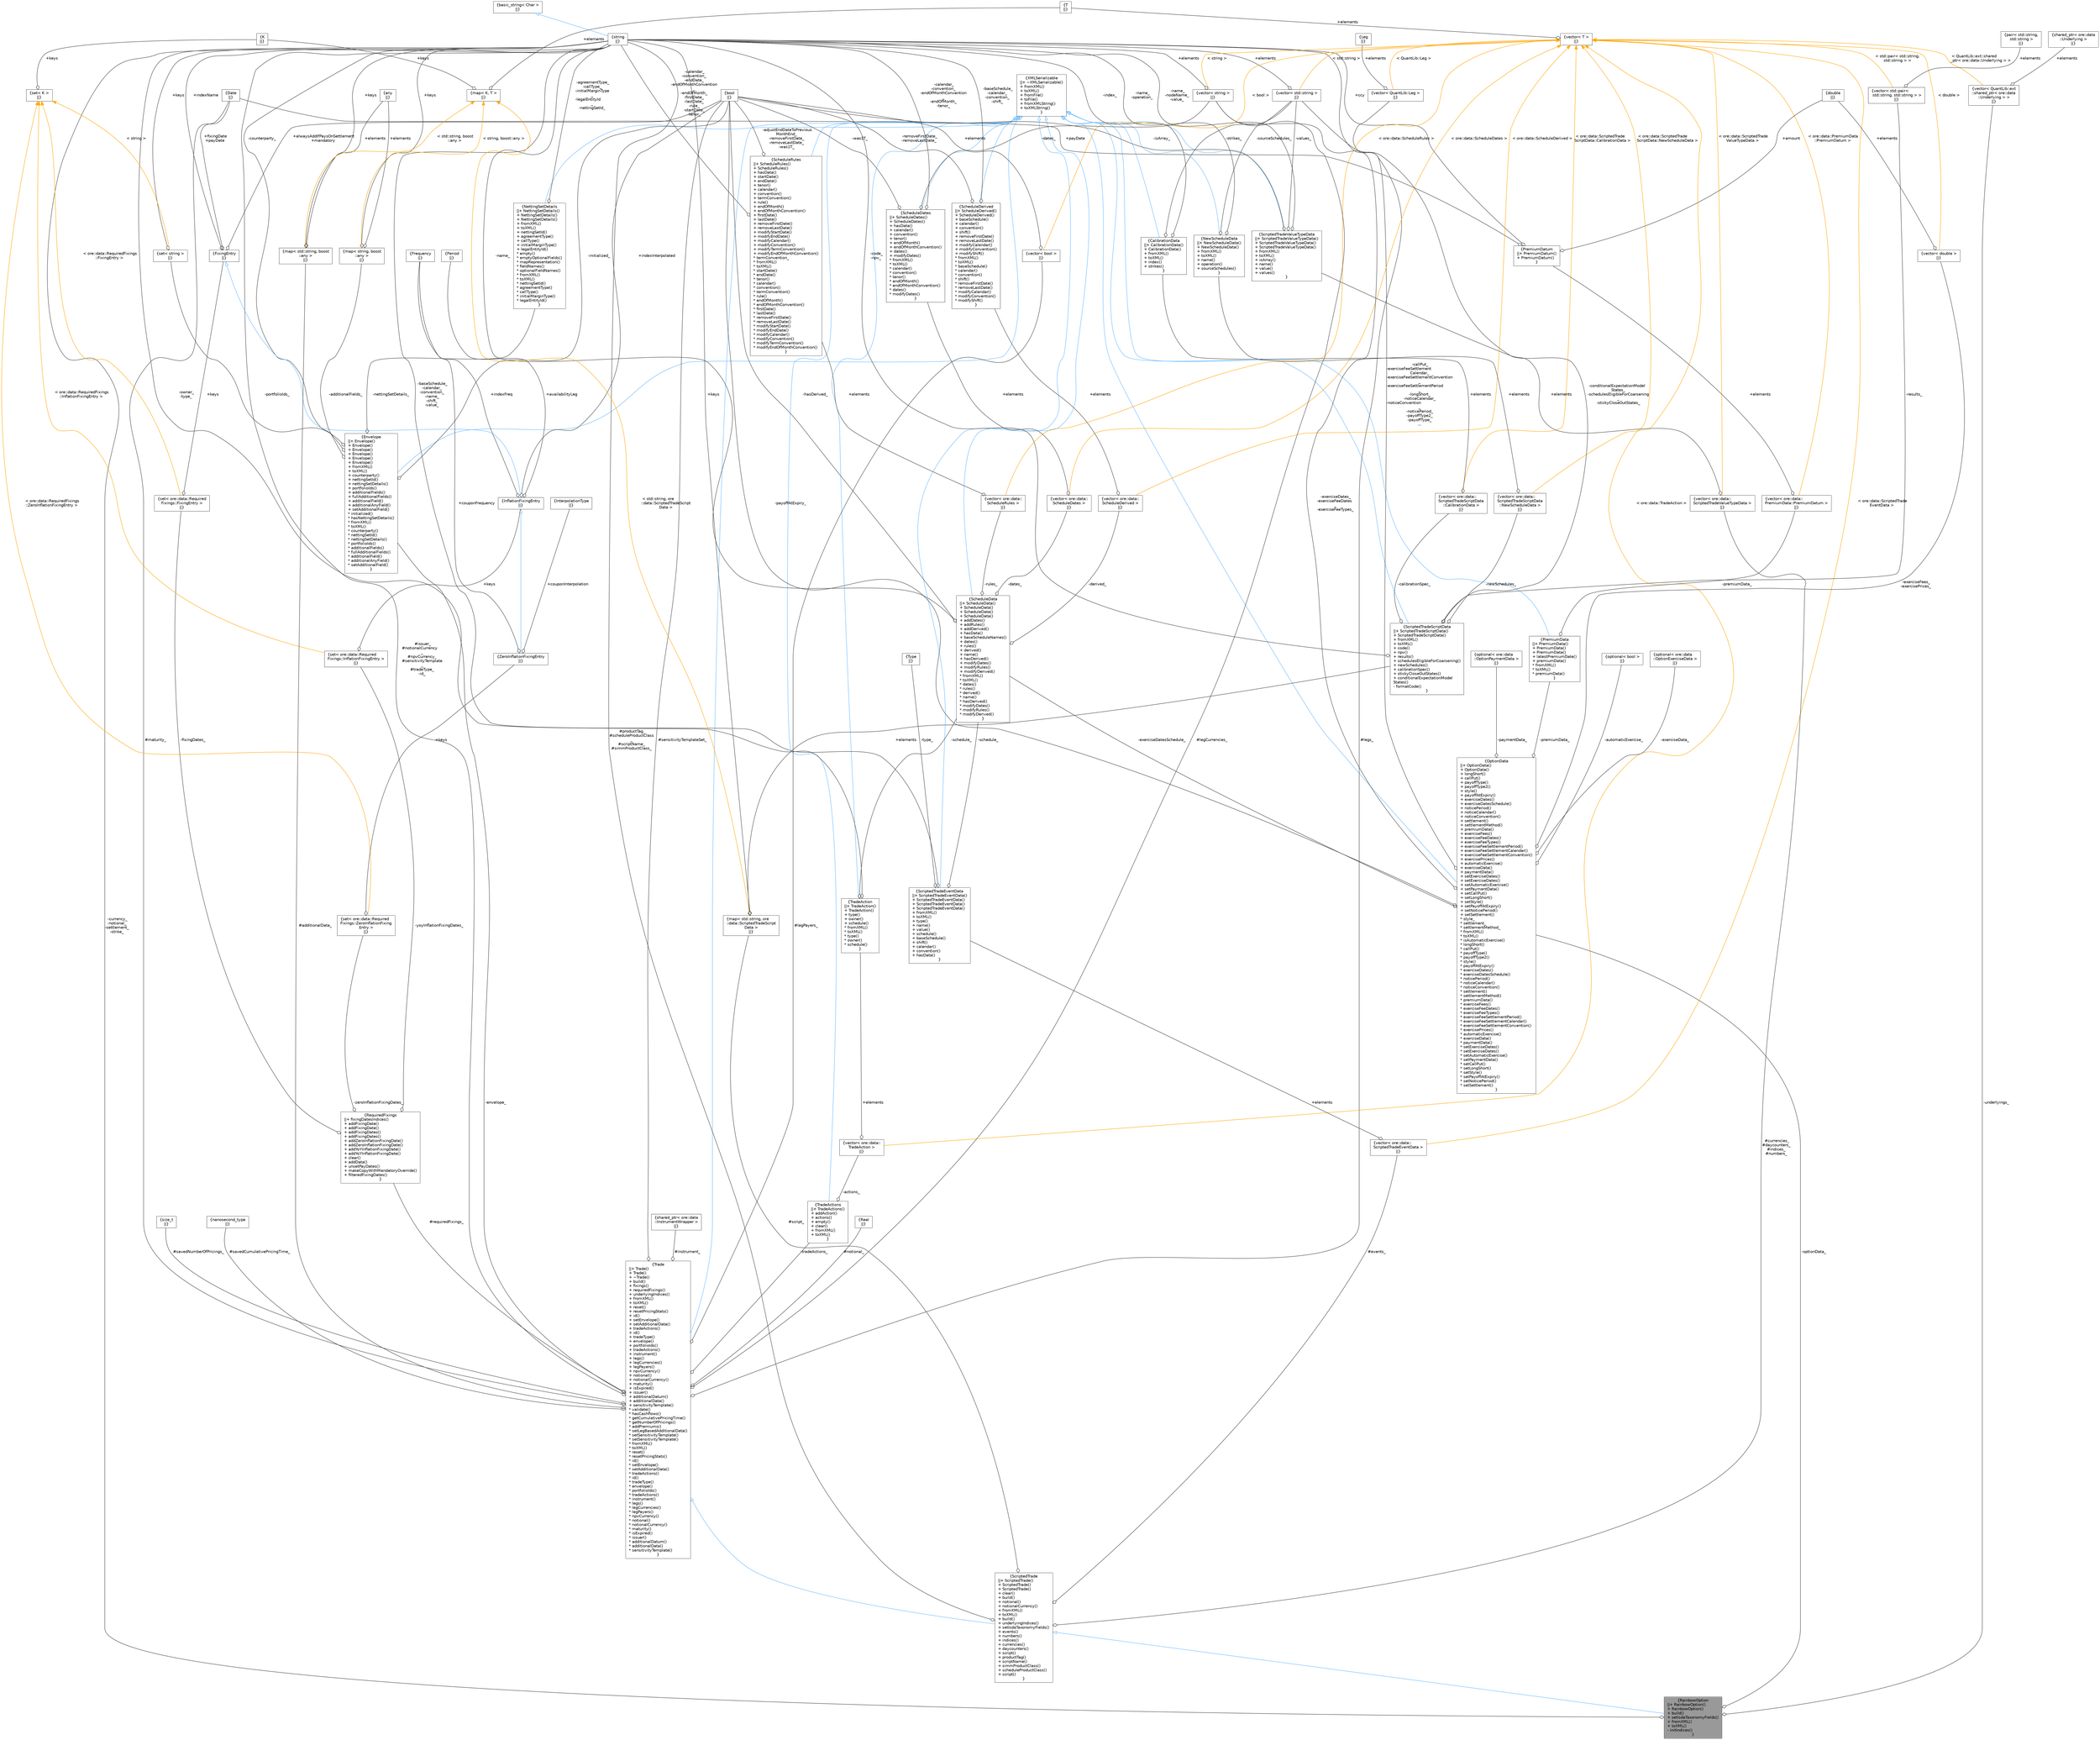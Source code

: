 digraph "RainbowOption"
{
 // INTERACTIVE_SVG=YES
 // LATEX_PDF_SIZE
  bgcolor="transparent";
  edge [fontname=Helvetica,fontsize=10,labelfontname=Helvetica,labelfontsize=10];
  node [fontname=Helvetica,fontsize=10,shape=box,height=0.2,width=0.4];
  Node1 [label="{RainbowOption\n||+ RainbowOption()\l+ RainbowOption()\l+ build()\l+ setIsdaTaxonomyFields()\l+ fromXML()\l+ toXML()\l- initIndices()\l}",height=0.2,width=0.4,color="gray40", fillcolor="grey60", style="filled", fontcolor="black",tooltip=" "];
  Node2 -> Node1 [dir="back",color="steelblue1",style="solid",arrowtail="onormal"];
  Node2 [label="{ScriptedTrade\n||+ ScriptedTrade()\l+ ScriptedTrade()\l+ ScriptedTrade()\l+ clear()\l+ build()\l+ notional()\l+ notionalCurrency()\l+ fromXML()\l+ toXML()\l+ build()\l+ underlyingIndices()\l+ setIsdaTaxonomyFields()\l+ events()\l+ numbers()\l+ indices()\l+ currencies()\l+ daycounters()\l+ script()\l+ productTag()\l+ scriptName()\l+ simmProductClass()\l+ scheduleProductClass()\l+ script()\l}",height=0.2,width=0.4,color="gray40", fillcolor="white", style="filled",URL="$classore_1_1data_1_1_scripted_trade.html",tooltip=" "];
  Node3 -> Node2 [dir="back",color="steelblue1",style="solid",arrowtail="onormal"];
  Node3 [label="{Trade\n||+ Trade()\l+ Trade()\l+ ~Trade()\l+ build()\l+ fixings()\l+ requiredFixings()\l+ underlyingIndices()\l+ fromXML()\l+ toXML()\l+ reset()\l+ resetPricingStats()\l+ id()\l+ setEnvelope()\l+ setAdditionalData()\l+ tradeActions()\l+ id()\l+ tradeType()\l+ envelope()\l+ portfolioIds()\l+ tradeActions()\l+ instrument()\l+ legs()\l+ legCurrencies()\l+ legPayers()\l+ npvCurrency()\l+ notional()\l+ notionalCurrency()\l+ maturity()\l+ isExpired()\l+ issuer()\l+ additionalDatum()\l+ additionalData()\l+ sensitivityTemplate()\l* validate()\l* hasCashflows()\l* getCumulativePricingTime()\l* getNumberOfPricings()\l* addPremiums()\l* setLegBasedAdditionalData()\l* setSensitivityTemplate()\l* setSensitivityTemplate()\l* fromXML()\l* toXML()\l* reset()\l* resetPricingStats()\l* id()\l* setEnvelope()\l* setAdditionalData()\l* tradeActions()\l* id()\l* tradeType()\l* envelope()\l* portfolioIds()\l* tradeActions()\l* instrument()\l* legs()\l* legCurrencies()\l* legPayers()\l* npvCurrency()\l* notional()\l* notionalCurrency()\l* maturity()\l* isExpired()\l* issuer()\l* additionalDatum()\l* additionalData()\l* sensitivityTemplate()\l}",height=0.2,width=0.4,color="gray40", fillcolor="white", style="filled",URL="$classore_1_1data_1_1_trade.html",tooltip="Trade base class."];
  Node4 -> Node3 [dir="back",color="steelblue1",style="solid",arrowtail="onormal"];
  Node4 [label="{XMLSerializable\n||+ ~XMLSerializable()\l+ fromXML()\l+ toXML()\l+ fromFile()\l+ toFile()\l+ fromXMLString()\l+ toXMLString()\l}",height=0.2,width=0.4,color="gray40", fillcolor="white", style="filled",URL="$classore_1_1data_1_1_x_m_l_serializable.html",tooltip="Base class for all serializable classes."];
  Node5 -> Node3 [color="grey25",style="solid",label=" #issuer_\n#notionalCurrency\l_\n#npvCurrency_\n#sensitivityTemplate\l_\n#tradeType_\n-id_" ,arrowhead="odiamond"];
  Node5 [label="{string\n||}",height=0.2,width=0.4,color="gray40", fillcolor="white", style="filled",tooltip=" "];
  Node6 -> Node5 [dir="back",color="steelblue1",style="solid",arrowtail="onormal"];
  Node6 [label="{basic_string\< Char \>\n||}",height=0.2,width=0.4,color="gray40", fillcolor="white", style="filled",tooltip=" "];
  Node7 -> Node3 [color="grey25",style="solid",label=" #instrument_" ,arrowhead="odiamond"];
  Node7 [label="{shared_ptr\< ore::data\l::InstrumentWrapper \>\n||}",height=0.2,width=0.4,color="gray40", fillcolor="white", style="filled",tooltip=" "];
  Node8 -> Node3 [color="grey25",style="solid",label=" #legs_" ,arrowhead="odiamond"];
  Node8 [label="{vector\< QuantLib::Leg \>\n||}",height=0.2,width=0.4,color="gray40", fillcolor="white", style="filled",tooltip=" "];
  Node9 -> Node8 [color="grey25",style="solid",label=" +elements" ,arrowhead="odiamond"];
  Node9 [label="{Leg\n||}",height=0.2,width=0.4,color="gray40", fillcolor="white", style="filled",tooltip=" "];
  Node10 -> Node8 [dir="back",color="orange",style="solid",label=" \< QuantLib::Leg \>" ];
  Node10 [label="{vector\< T \>\n||}",height=0.2,width=0.4,color="gray40", fillcolor="white", style="filled",tooltip=" "];
  Node11 -> Node10 [color="grey25",style="solid",label=" +elements" ,arrowhead="odiamond"];
  Node11 [label="{T\n||}",height=0.2,width=0.4,color="gray40", fillcolor="white", style="filled",tooltip=" "];
  Node12 -> Node3 [color="grey25",style="solid",label=" #legCurrencies_" ,arrowhead="odiamond"];
  Node12 [label="{vector\< string \>\n||}",height=0.2,width=0.4,color="gray40", fillcolor="white", style="filled",tooltip=" "];
  Node5 -> Node12 [color="grey25",style="solid",label=" +elements" ,arrowhead="odiamond"];
  Node10 -> Node12 [dir="back",color="orange",style="solid",label=" \< string \>" ];
  Node13 -> Node3 [color="grey25",style="solid",label=" #legPayers_" ,arrowhead="odiamond"];
  Node13 [label="{vector\< bool \>\n||}",height=0.2,width=0.4,color="gray40", fillcolor="white", style="filled",tooltip=" "];
  Node14 -> Node13 [color="grey25",style="solid",label=" +elements" ,arrowhead="odiamond"];
  Node14 [label="{bool\n||}",height=0.2,width=0.4,color="gray40", fillcolor="white", style="filled",URL="$classbool.html",tooltip=" "];
  Node10 -> Node13 [dir="back",color="orange",style="solid",label=" \< bool \>" ];
  Node15 -> Node3 [color="grey25",style="solid",label=" #notional_" ,arrowhead="odiamond"];
  Node15 [label="{Real\n||}",height=0.2,width=0.4,color="gray40", fillcolor="white", style="filled",tooltip=" "];
  Node16 -> Node3 [color="grey25",style="solid",label=" #maturity_" ,arrowhead="odiamond"];
  Node16 [label="{Date\n||}",height=0.2,width=0.4,color="gray40", fillcolor="white", style="filled",tooltip=" "];
  Node14 -> Node3 [color="grey25",style="solid",label=" #sensitivityTemplateSet_" ,arrowhead="odiamond"];
  Node17 -> Node3 [color="grey25",style="solid",label=" #savedNumberOfPricings_" ,arrowhead="odiamond"];
  Node17 [label="{size_t\n||}",height=0.2,width=0.4,color="gray40", fillcolor="white", style="filled",tooltip=" "];
  Node18 -> Node3 [color="grey25",style="solid",label=" #savedCumulativePricingTime_" ,arrowhead="odiamond"];
  Node18 [label="{nanosecond_type\n||}",height=0.2,width=0.4,color="gray40", fillcolor="white", style="filled",tooltip=" "];
  Node19 -> Node3 [color="grey25",style="solid",label=" #requiredFixings_" ,arrowhead="odiamond"];
  Node19 [label="{RequiredFixings\n||+ fixingDatesIndices()\l+ addFixingDate()\l+ addFixingDate()\l+ addFixingDates()\l+ addFixingDates()\l+ addZeroInflationFixingDate()\l+ addZeroInflationFixingDate()\l+ addYoYInflationFixingDate()\l+ addYoYInflationFixingDate()\l+ clear()\l+ addData()\l+ unsetPayDates()\l+ makeCopyWithMandatoryOverride()\l+ filteredFixingDates()\l}",height=0.2,width=0.4,color="gray40", fillcolor="white", style="filled",URL="$classore_1_1data_1_1_required_fixings.html",tooltip=" "];
  Node20 -> Node19 [color="grey25",style="solid",label=" -fixingDates_" ,arrowhead="odiamond"];
  Node20 [label="{set\< ore::data::Required\lFixings::FixingEntry \>\n||}",height=0.2,width=0.4,color="gray40", fillcolor="white", style="filled",tooltip=" "];
  Node21 -> Node20 [color="grey25",style="solid",label=" +keys" ,arrowhead="odiamond"];
  Node21 [label="{FixingEntry\n||}",height=0.2,width=0.4,color="gray40", fillcolor="white", style="filled",URL="$structore_1_1data_1_1_required_fixings_1_1_fixing_entry.html",tooltip=" "];
  Node5 -> Node21 [color="grey25",style="solid",label=" +indexName" ,arrowhead="odiamond"];
  Node16 -> Node21 [color="grey25",style="solid",label=" +fixingDate\n+payDate" ,arrowhead="odiamond"];
  Node14 -> Node21 [color="grey25",style="solid",label=" +alwaysAddIfPaysOnSettlement\n+mandatory" ,arrowhead="odiamond"];
  Node22 -> Node20 [dir="back",color="orange",style="solid",label=" \< ore::data::RequiredFixings\l::FixingEntry \>" ];
  Node22 [label="{set\< K \>\n||}",height=0.2,width=0.4,color="gray40", fillcolor="white", style="filled",tooltip=" "];
  Node23 -> Node22 [color="grey25",style="solid",label=" +keys" ,arrowhead="odiamond"];
  Node23 [label="{K\n||}",height=0.2,width=0.4,color="gray40", fillcolor="white", style="filled",tooltip=" "];
  Node24 -> Node19 [color="grey25",style="solid",label=" -zeroInflationFixingDates_" ,arrowhead="odiamond"];
  Node24 [label="{set\< ore::data::Required\lFixings::ZeroInflationFixing\lEntry \>\n||}",height=0.2,width=0.4,color="gray40", fillcolor="white", style="filled",tooltip=" "];
  Node25 -> Node24 [color="grey25",style="solid",label=" +keys" ,arrowhead="odiamond"];
  Node25 [label="{ZeroInflationFixingEntry\n||}",height=0.2,width=0.4,color="gray40", fillcolor="white", style="filled",URL="$structore_1_1data_1_1_required_fixings_1_1_zero_inflation_fixing_entry.html",tooltip=" "];
  Node26 -> Node25 [dir="back",color="steelblue1",style="solid",arrowtail="onormal"];
  Node26 [label="{InflationFixingEntry\n||}",height=0.2,width=0.4,color="gray40", fillcolor="white", style="filled",URL="$structore_1_1data_1_1_required_fixings_1_1_inflation_fixing_entry.html",tooltip=" "];
  Node21 -> Node26 [dir="back",color="steelblue1",style="solid",arrowtail="onormal"];
  Node14 -> Node26 [color="grey25",style="solid",label=" +indexInterpolated" ,arrowhead="odiamond"];
  Node27 -> Node26 [color="grey25",style="solid",label=" +indexFreq" ,arrowhead="odiamond"];
  Node27 [label="{Frequency\n||}",height=0.2,width=0.4,color="gray40", fillcolor="white", style="filled",tooltip=" "];
  Node28 -> Node26 [color="grey25",style="solid",label=" +availabilityLeg" ,arrowhead="odiamond"];
  Node28 [label="{Period\n||}",height=0.2,width=0.4,color="gray40", fillcolor="white", style="filled",tooltip=" "];
  Node29 -> Node25 [color="grey25",style="solid",label=" +couponInterpolation" ,arrowhead="odiamond"];
  Node29 [label="{InterpolationType\n||}",height=0.2,width=0.4,color="gray40", fillcolor="white", style="filled",tooltip=" "];
  Node27 -> Node25 [color="grey25",style="solid",label=" +couponFrequency" ,arrowhead="odiamond"];
  Node22 -> Node24 [dir="back",color="orange",style="solid",label=" \< ore::data::RequiredFixings\l::ZeroInflationFixingEntry \>" ];
  Node30 -> Node19 [color="grey25",style="solid",label=" -yoyInflationFixingDates_" ,arrowhead="odiamond"];
  Node30 [label="{set\< ore::data::Required\lFixings::InflationFixingEntry \>\n||}",height=0.2,width=0.4,color="gray40", fillcolor="white", style="filled",tooltip=" "];
  Node26 -> Node30 [color="grey25",style="solid",label=" +keys" ,arrowhead="odiamond"];
  Node22 -> Node30 [dir="back",color="orange",style="solid",label=" \< ore::data::RequiredFixings\l::InflationFixingEntry \>" ];
  Node31 -> Node3 [color="grey25",style="solid",label=" #additionalData_" ,arrowhead="odiamond"];
  Node31 [label="{map\< std::string, boost\l::any \>\n||}",height=0.2,width=0.4,color="gray40", fillcolor="white", style="filled",tooltip=" "];
  Node5 -> Node31 [color="grey25",style="solid",label=" +keys" ,arrowhead="odiamond"];
  Node32 -> Node31 [color="grey25",style="solid",label=" +elements" ,arrowhead="odiamond"];
  Node32 [label="{any\n||}",height=0.2,width=0.4,color="gray40", fillcolor="white", style="filled",tooltip=" "];
  Node33 -> Node31 [dir="back",color="orange",style="solid",label=" \< std::string, boost\l::any \>" ];
  Node33 [label="{map\< K, T \>\n||}",height=0.2,width=0.4,color="gray40", fillcolor="white", style="filled",tooltip=" "];
  Node23 -> Node33 [color="grey25",style="solid",label=" +keys" ,arrowhead="odiamond"];
  Node11 -> Node33 [color="grey25",style="solid",label=" +elements" ,arrowhead="odiamond"];
  Node34 -> Node3 [color="grey25",style="solid",label=" -envelope_" ,arrowhead="odiamond"];
  Node34 [label="{Envelope\n||+ Envelope()\l+ Envelope()\l+ Envelope()\l+ Envelope()\l+ Envelope()\l+ Envelope()\l+ fromXML()\l+ toXML()\l+ counterparty()\l+ nettingSetId()\l+ nettingSetDetails()\l+ portfolioIds()\l+ additionalFields()\l+ fullAdditionalFields()\l+ additionalField()\l+ additionalAnyField()\l+ setAdditionalField()\l* initialized()\l* hasNettingSetDetails()\l* fromXML()\l* toXML()\l* counterparty()\l* nettingSetId()\l* nettingSetDetails()\l* portfolioIds()\l* additionalFields()\l* fullAdditionalFields()\l* additionalField()\l* additionalAnyField()\l* setAdditionalField()\l}",height=0.2,width=0.4,color="gray40", fillcolor="white", style="filled",URL="$classore_1_1data_1_1_envelope.html",tooltip="Serializable object holding generic trade data, reporting dimensions."];
  Node4 -> Node34 [dir="back",color="steelblue1",style="solid",arrowtail="onormal"];
  Node5 -> Node34 [color="grey25",style="solid",label=" -counterparty_" ,arrowhead="odiamond"];
  Node35 -> Node34 [color="grey25",style="solid",label=" -nettingSetDetails_" ,arrowhead="odiamond"];
  Node35 [label="{NettingSetDetails\n||+ NettingSetDetails()\l+ NettingSetDetails()\l+ NettingSetDetails()\l+ fromXML()\l+ toXML()\l+ nettingSetId()\l+ agreementType()\l+ callType()\l+ initialMarginType()\l+ legalEntityId()\l* empty()\l* emptyOptionalFields()\l* mapRepresentation()\l* fieldNames()\l* optionalFieldNames()\l* fromXML()\l* toXML()\l* nettingSetId()\l* agreementType()\l* callType()\l* initialMarginType()\l* legalEntityId()\l}",height=0.2,width=0.4,color="gray40", fillcolor="white", style="filled",URL="$classore_1_1data_1_1_netting_set_details.html",tooltip="Serializable object holding netting set identification data."];
  Node4 -> Node35 [dir="back",color="steelblue1",style="solid",arrowtail="onormal"];
  Node5 -> Node35 [color="grey25",style="solid",label=" -agreementType_\n-callType_\n-initialMarginType\l_\n-legalEntityId\l_\n-nettingSetId_" ,arrowhead="odiamond"];
  Node36 -> Node34 [color="grey25",style="solid",label=" -portfolioIds_" ,arrowhead="odiamond"];
  Node36 [label="{set\< string \>\n||}",height=0.2,width=0.4,color="gray40", fillcolor="white", style="filled",tooltip=" "];
  Node5 -> Node36 [color="grey25",style="solid",label=" +keys" ,arrowhead="odiamond"];
  Node22 -> Node36 [dir="back",color="orange",style="solid",label=" \< string \>" ];
  Node37 -> Node34 [color="grey25",style="solid",label=" -additionalFields_" ,arrowhead="odiamond"];
  Node37 [label="{map\< string, boost\l::any \>\n||}",height=0.2,width=0.4,color="gray40", fillcolor="white", style="filled",tooltip=" "];
  Node5 -> Node37 [color="grey25",style="solid",label=" +keys" ,arrowhead="odiamond"];
  Node32 -> Node37 [color="grey25",style="solid",label=" +elements" ,arrowhead="odiamond"];
  Node33 -> Node37 [dir="back",color="orange",style="solid",label=" \< string, boost::any \>" ];
  Node14 -> Node34 [color="grey25",style="solid",label=" -initialized_" ,arrowhead="odiamond"];
  Node38 -> Node3 [color="grey25",style="solid",label=" -tradeActions_" ,arrowhead="odiamond"];
  Node38 [label="{TradeActions\n||+ TradeActions()\l+ addAction()\l+ actions()\l+ empty()\l+ clear()\l+ fromXML()\l+ toXML()\l}",height=0.2,width=0.4,color="gray40", fillcolor="white", style="filled",URL="$classore_1_1data_1_1_trade_actions.html",tooltip="Serializable object holding generic trade actions."];
  Node4 -> Node38 [dir="back",color="steelblue1",style="solid",arrowtail="onormal"];
  Node39 -> Node38 [color="grey25",style="solid",label=" -actions_" ,arrowhead="odiamond"];
  Node39 [label="{vector\< ore::data::\lTradeAction \>\n||}",height=0.2,width=0.4,color="gray40", fillcolor="white", style="filled",tooltip=" "];
  Node40 -> Node39 [color="grey25",style="solid",label=" +elements" ,arrowhead="odiamond"];
  Node40 [label="{TradeAction\n||+ TradeAction()\l+ TradeAction()\l+ type()\l+ owner()\l+ schedule()\l* fromXML()\l* toXML()\l* type()\l* owner()\l* schedule()\l}",height=0.2,width=0.4,color="gray40", fillcolor="white", style="filled",URL="$classore_1_1data_1_1_trade_action.html",tooltip="Serializable object holding a trade action."];
  Node4 -> Node40 [dir="back",color="steelblue1",style="solid",arrowtail="onormal"];
  Node5 -> Node40 [color="grey25",style="solid",label=" -owner_\n-type_" ,arrowhead="odiamond"];
  Node41 -> Node40 [color="grey25",style="solid",label=" -schedule_" ,arrowhead="odiamond"];
  Node41 [label="{ScheduleData\n||+ ScheduleData()\l+ ScheduleData()\l+ ScheduleData()\l+ ScheduleData()\l+ addDates()\l+ addRules()\l+ addDerived()\l+ hasData()\l+ baseScheduleNames()\l+ dates()\l+ rules()\l+ derived()\l+ name()\l+ hasDerived()\l+ modifyDates()\l+ modifyRules()\l+ modifyDerived()\l* fromXML()\l* toXML()\l* dates()\l* rules()\l* derived()\l* name()\l* hasDerived()\l* modifyDates()\l* modifyRules()\l* modifyDerived()\l}",height=0.2,width=0.4,color="gray40", fillcolor="white", style="filled",URL="$classore_1_1data_1_1_schedule_data.html",tooltip="Serializable schedule data."];
  Node4 -> Node41 [dir="back",color="steelblue1",style="solid",arrowtail="onormal"];
  Node42 -> Node41 [color="grey25",style="solid",label=" -dates_" ,arrowhead="odiamond"];
  Node42 [label="{vector\< ore::data::\lScheduleDates \>\n||}",height=0.2,width=0.4,color="gray40", fillcolor="white", style="filled",tooltip=" "];
  Node43 -> Node42 [color="grey25",style="solid",label=" +elements" ,arrowhead="odiamond"];
  Node43 [label="{ScheduleDates\n||+ ScheduleDates()\l+ ScheduleDates()\l+ hasData()\l+ calendar()\l+ convention()\l+ tenor()\l+ endOfMonth()\l+ endOfMonthConvention()\l+ dates()\l+ modifyDates()\l* fromXML()\l* toXML()\l* calendar()\l* convention()\l* tenor()\l* endOfMonth()\l* endOfMonthConvention()\l* dates()\l* modifyDates()\l}",height=0.2,width=0.4,color="gray40", fillcolor="white", style="filled",URL="$classore_1_1data_1_1_schedule_dates.html",tooltip="Serializable object holding schedule Dates data."];
  Node4 -> Node43 [dir="back",color="steelblue1",style="solid",arrowtail="onormal"];
  Node5 -> Node43 [color="grey25",style="solid",label=" -calendar_\n-convention_\n-endOfMonthConvention\l_\n-endOfMonth_\n-tenor_" ,arrowhead="odiamond"];
  Node12 -> Node43 [color="grey25",style="solid",label=" -dates_" ,arrowhead="odiamond"];
  Node14 -> Node43 [color="grey25",style="solid",label=" -was1T_" ,arrowhead="odiamond"];
  Node10 -> Node42 [dir="back",color="orange",style="solid",label=" \< ore::data::ScheduleDates \>" ];
  Node44 -> Node41 [color="grey25",style="solid",label=" -rules_" ,arrowhead="odiamond"];
  Node44 [label="{vector\< ore::data::\lScheduleRules \>\n||}",height=0.2,width=0.4,color="gray40", fillcolor="white", style="filled",tooltip=" "];
  Node45 -> Node44 [color="grey25",style="solid",label=" +elements" ,arrowhead="odiamond"];
  Node45 [label="{ScheduleRules\n||+ ScheduleRules()\l+ ScheduleRules()\l+ hasData()\l+ startDate()\l+ endDate()\l+ tenor()\l+ calendar()\l+ convention()\l+ termConvention()\l+ rule()\l+ endOfMonth()\l+ endOfMonthConvention()\l+ firstDate()\l+ lastDate()\l+ removeFirstDate()\l+ removeLastDate()\l+ modifyStartDate()\l+ modifyEndDate()\l+ modifyCalendar()\l+ modifyConvention()\l+ modifyTermConvention()\l+ modifyEndOfMonthConvention()\l* termConvention_\l* fromXML()\l* toXML()\l* startDate()\l* endDate()\l* tenor()\l* calendar()\l* convention()\l* termConvention()\l* rule()\l* endOfMonth()\l* endOfMonthConvention()\l* firstDate()\l* lastDate()\l* removeFirstDate()\l* removeLastDate()\l* modifyStartDate()\l* modifyEndDate()\l* modifyCalendar()\l* modifyConvention()\l* modifyTermConvention()\l* modifyEndOfMonthConvention()\l}",height=0.2,width=0.4,color="gray40", fillcolor="white", style="filled",URL="$classore_1_1data_1_1_schedule_rules.html",tooltip="Serializable object holding schedule Rules data."];
  Node4 -> Node45 [dir="back",color="steelblue1",style="solid",arrowtail="onormal"];
  Node5 -> Node45 [color="grey25",style="solid",label=" -calendar_\n-convention_\n-endDate_\n-endOfMonthConvention\l_\n-endOfMonth_\n-firstDate_\n-lastDate_\n-rule_\n-startDate_\n-tenor_\n..." ,arrowhead="odiamond"];
  Node14 -> Node45 [color="grey25",style="solid",label=" -adjustEndDateToPrevious\lMonthEnd_\n-removeFirstDate_\n-removeLastDate_\n-was1T_" ,arrowhead="odiamond"];
  Node10 -> Node44 [dir="back",color="orange",style="solid",label=" \< ore::data::ScheduleRules \>" ];
  Node46 -> Node41 [color="grey25",style="solid",label=" -derived_" ,arrowhead="odiamond"];
  Node46 [label="{vector\< ore::data::\lScheduleDerived \>\n||}",height=0.2,width=0.4,color="gray40", fillcolor="white", style="filled",tooltip=" "];
  Node47 -> Node46 [color="grey25",style="solid",label=" +elements" ,arrowhead="odiamond"];
  Node47 [label="{ScheduleDerived\n||+ ScheduleDerived()\l+ ScheduleDerived()\l+ baseSchedule()\l+ calendar()\l+ convention()\l+ shift()\l+ removeFirstDate()\l+ removeLastDate()\l+ modifyCalendar()\l+ modifyConvention()\l+ modifyShift()\l* fromXML()\l* toXML()\l* baseSchedule()\l* calendar()\l* convention()\l* shift()\l* removeFirstDate()\l* removeLastDate()\l* modifyCalendar()\l* modifyConvention()\l* modifyShift()\l}",height=0.2,width=0.4,color="gray40", fillcolor="white", style="filled",URL="$classore_1_1data_1_1_schedule_derived.html",tooltip="Serializable object holding Derived schedule data."];
  Node4 -> Node47 [dir="back",color="steelblue1",style="solid",arrowtail="onormal"];
  Node5 -> Node47 [color="grey25",style="solid",label=" -baseSchedule_\n-calendar_\n-convention_\n-shift_" ,arrowhead="odiamond"];
  Node14 -> Node47 [color="grey25",style="solid",label=" -removeFirstDate_\n-removeLastDate_" ,arrowhead="odiamond"];
  Node10 -> Node46 [dir="back",color="orange",style="solid",label=" \< ore::data::ScheduleDerived \>" ];
  Node5 -> Node41 [color="grey25",style="solid",label=" -name_" ,arrowhead="odiamond"];
  Node14 -> Node41 [color="grey25",style="solid",label=" -hasDerived_" ,arrowhead="odiamond"];
  Node10 -> Node39 [dir="back",color="orange",style="solid",label=" \< ore::data::TradeAction \>" ];
  Node48 -> Node2 [color="grey25",style="solid",label=" #events_" ,arrowhead="odiamond"];
  Node48 [label="{vector\< ore::data::\lScriptedTradeEventData \>\n||}",height=0.2,width=0.4,color="gray40", fillcolor="white", style="filled",tooltip=" "];
  Node49 -> Node48 [color="grey25",style="solid",label=" +elements" ,arrowhead="odiamond"];
  Node49 [label="{ScriptedTradeEventData\n||+ ScriptedTradeEventData()\l+ ScriptedTradeEventData()\l+ ScriptedTradeEventData()\l+ ScriptedTradeEventData()\l+ fromXML()\l+ toXML()\l+ type()\l+ name()\l+ value()\l+ schedule()\l+ baseSchedule()\l+ shift()\l+ calendar()\l+ convention()\l+ hasData()\l}",height=0.2,width=0.4,color="gray40", fillcolor="white", style="filled",URL="$classore_1_1data_1_1_scripted_trade_event_data.html",tooltip=" "];
  Node4 -> Node49 [dir="back",color="steelblue1",style="solid",arrowtail="onormal"];
  Node50 -> Node49 [color="grey25",style="solid",label=" -type_" ,arrowhead="odiamond"];
  Node50 [label="{Type\n||}",height=0.2,width=0.4,color="gray40", fillcolor="white", style="filled",tooltip=" "];
  Node5 -> Node49 [color="grey25",style="solid",label=" -baseSchedule_\n-calendar_\n-convention_\n-name_\n-shift_\n-value_" ,arrowhead="odiamond"];
  Node41 -> Node49 [color="grey25",style="solid",label=" -schedule_" ,arrowhead="odiamond"];
  Node10 -> Node48 [dir="back",color="orange",style="solid",label=" \< ore::data::ScriptedTrade\lEventData \>" ];
  Node51 -> Node2 [color="grey25",style="solid",label=" #currencies_\n#daycounters_\n#indices_\n#numbers_" ,arrowhead="odiamond"];
  Node51 [label="{vector\< ore::data::\lScriptedTradeValueTypeData \>\n||}",height=0.2,width=0.4,color="gray40", fillcolor="white", style="filled",tooltip=" "];
  Node52 -> Node51 [color="grey25",style="solid",label=" +elements" ,arrowhead="odiamond"];
  Node52 [label="{ScriptedTradeValueTypeData\n||+ ScriptedTradeValueTypeData()\l+ ScriptedTradeValueTypeData()\l+ ScriptedTradeValueTypeData()\l+ fromXML()\l+ toXML()\l+ isArray()\l+ name()\l+ value()\l+ values()\l}",height=0.2,width=0.4,color="gray40", fillcolor="white", style="filled",URL="$classore_1_1data_1_1_scripted_trade_value_type_data.html",tooltip=" "];
  Node4 -> Node52 [dir="back",color="steelblue1",style="solid",arrowtail="onormal"];
  Node5 -> Node52 [color="grey25",style="solid",label=" -name_\n-nodeName_\n-value_" ,arrowhead="odiamond"];
  Node14 -> Node52 [color="grey25",style="solid",label=" -isArray_" ,arrowhead="odiamond"];
  Node53 -> Node52 [color="grey25",style="solid",label=" -values_" ,arrowhead="odiamond"];
  Node53 [label="{vector\< std::string \>\n||}",height=0.2,width=0.4,color="gray40", fillcolor="white", style="filled",tooltip=" "];
  Node5 -> Node53 [color="grey25",style="solid",label=" +elements" ,arrowhead="odiamond"];
  Node10 -> Node53 [dir="back",color="orange",style="solid",label=" \< std::string \>" ];
  Node10 -> Node51 [dir="back",color="orange",style="solid",label=" \< ore::data::ScriptedTrade\lValueTypeData \>" ];
  Node54 -> Node2 [color="grey25",style="solid",label=" #script_" ,arrowhead="odiamond"];
  Node54 [label="{map\< std::string, ore\l::data::ScriptedTradeScript\lData \>\n||}",height=0.2,width=0.4,color="gray40", fillcolor="white", style="filled",tooltip=" "];
  Node5 -> Node54 [color="grey25",style="solid",label=" +keys" ,arrowhead="odiamond"];
  Node55 -> Node54 [color="grey25",style="solid",label=" +elements" ,arrowhead="odiamond"];
  Node55 [label="{ScriptedTradeScriptData\n||+ ScriptedTradeScriptData()\l+ ScriptedTradeScriptData()\l+ fromXML()\l+ toXML()\l+ code()\l+ npv()\l+ results()\l+ schedulesEligibleForCoarsening()\l+ newSchedules()\l+ calibrationSpec()\l+ stickyCloseOutStates()\l+ conditionalExpectationModel\lStates()\l- formatCode()\l}",height=0.2,width=0.4,color="gray40", fillcolor="white", style="filled",URL="$classore_1_1data_1_1_scripted_trade_script_data.html",tooltip=" "];
  Node4 -> Node55 [dir="back",color="steelblue1",style="solid",arrowtail="onormal"];
  Node5 -> Node55 [color="grey25",style="solid",label=" -code_\n-npv_" ,arrowhead="odiamond"];
  Node56 -> Node55 [color="grey25",style="solid",label=" -results_" ,arrowhead="odiamond"];
  Node56 [label="{vector\< std::pair\<\l std::string, std::string \> \>\n||}",height=0.2,width=0.4,color="gray40", fillcolor="white", style="filled",tooltip=" "];
  Node57 -> Node56 [color="grey25",style="solid",label=" +elements" ,arrowhead="odiamond"];
  Node57 [label="{pair\< std::string,\l std::string \>\n||}",height=0.2,width=0.4,color="gray40", fillcolor="white", style="filled",tooltip=" "];
  Node10 -> Node56 [dir="back",color="orange",style="solid",label=" \< std::pair\< std::string,\l std::string \> \>" ];
  Node53 -> Node55 [color="grey25",style="solid",label=" -conditionalExpectationModel\lStates_\n-schedulesEligibleForCoarsening\l_\n-stickyCloseOutStates_" ,arrowhead="odiamond"];
  Node58 -> Node55 [color="grey25",style="solid",label=" -newSchedules_" ,arrowhead="odiamond"];
  Node58 [label="{vector\< ore::data::\lScriptedTradeScriptData\l::NewScheduleData \>\n||}",height=0.2,width=0.4,color="gray40", fillcolor="white", style="filled",tooltip=" "];
  Node59 -> Node58 [color="grey25",style="solid",label=" +elements" ,arrowhead="odiamond"];
  Node59 [label="{NewScheduleData\n||+ NewScheduleData()\l+ NewScheduleData()\l+ fromXML()\l+ toXML()\l+ name()\l+ operation()\l+ sourceSchedules()\l}",height=0.2,width=0.4,color="gray40", fillcolor="white", style="filled",URL="$classore_1_1data_1_1_scripted_trade_script_data_1_1_new_schedule_data.html",tooltip=" "];
  Node4 -> Node59 [dir="back",color="steelblue1",style="solid",arrowtail="onormal"];
  Node5 -> Node59 [color="grey25",style="solid",label=" -name_\n-operation_" ,arrowhead="odiamond"];
  Node53 -> Node59 [color="grey25",style="solid",label=" -sourceSchedules_" ,arrowhead="odiamond"];
  Node10 -> Node58 [dir="back",color="orange",style="solid",label=" \< ore::data::ScriptedTrade\lScriptData::NewScheduleData \>" ];
  Node60 -> Node55 [color="grey25",style="solid",label=" -calibrationSpec_" ,arrowhead="odiamond"];
  Node60 [label="{vector\< ore::data::\lScriptedTradeScriptData\l::CalibrationData \>\n||}",height=0.2,width=0.4,color="gray40", fillcolor="white", style="filled",tooltip=" "];
  Node61 -> Node60 [color="grey25",style="solid",label=" +elements" ,arrowhead="odiamond"];
  Node61 [label="{CalibrationData\n||+ CalibrationData()\l+ CalibrationData()\l+ fromXML()\l+ toXML()\l+ index()\l+ strikes()\l}",height=0.2,width=0.4,color="gray40", fillcolor="white", style="filled",URL="$classore_1_1data_1_1_scripted_trade_script_data_1_1_calibration_data.html",tooltip=" "];
  Node4 -> Node61 [dir="back",color="steelblue1",style="solid",arrowtail="onormal"];
  Node5 -> Node61 [color="grey25",style="solid",label=" -index_" ,arrowhead="odiamond"];
  Node53 -> Node61 [color="grey25",style="solid",label=" -strikes_" ,arrowhead="odiamond"];
  Node10 -> Node60 [dir="back",color="orange",style="solid",label=" \< ore::data::ScriptedTrade\lScriptData::CalibrationData \>" ];
  Node33 -> Node54 [dir="back",color="orange",style="solid",label=" \< std::string, ore\l::data::ScriptedTradeScript\lData \>" ];
  Node5 -> Node2 [color="grey25",style="solid",label=" #productTag_\n#scheduleProductClass\l_\n#scriptName_\n#simmProductClass_" ,arrowhead="odiamond"];
  Node5 -> Node1 [color="grey25",style="solid",label=" -currency_\n-notional_\n-settlement_\n-strike_" ,arrowhead="odiamond"];
  Node62 -> Node1 [color="grey25",style="solid",label=" -underlyings_" ,arrowhead="odiamond"];
  Node62 [label="{vector\< QuantLib::ext\l::shared_ptr\< ore::data\l::Underlying \> \>\n||}",height=0.2,width=0.4,color="gray40", fillcolor="white", style="filled",tooltip=" "];
  Node63 -> Node62 [color="grey25",style="solid",label=" +elements" ,arrowhead="odiamond"];
  Node63 [label="{shared_ptr\< ore::data\l::Underlying \>\n||}",height=0.2,width=0.4,color="gray40", fillcolor="white", style="filled",tooltip=" "];
  Node10 -> Node62 [dir="back",color="orange",style="solid",label=" \< QuantLib::ext::shared\l_ptr\< ore::data::Underlying \> \>" ];
  Node64 -> Node1 [color="grey25",style="solid",label=" -optionData_" ,arrowhead="odiamond"];
  Node64 [label="{OptionData\n||+ OptionData()\l+ OptionData()\l+ longShort()\l+ callPut()\l+ payoffType()\l+ payoffType2()\l+ style()\l+ payoffAtExpiry()\l+ exerciseDates()\l+ exerciseDatesSchedule()\l+ noticePeriod()\l+ noticeCalendar()\l+ noticeConvention()\l+ settlement()\l+ settlementMethod()\l+ premiumData()\l+ exerciseFees()\l+ exerciseFeeDates()\l+ exerciseFeeTypes()\l+ exerciseFeeSettlementPeriod()\l+ exerciseFeeSettlementCalendar()\l+ exerciseFeeSettlementConvention()\l+ exercisePrices()\l+ automaticExercise()\l+ exerciseData()\l+ paymentData()\l+ setExerciseDates()\l+ setExerciseDates()\l+ setAutomaticExercise()\l+ setPaymentData()\l+ setCallPut()\l+ setLongShort()\l+ setStyle()\l+ setPayoffAtExpiry()\l+ setNoticePeriod()\l+ setSettlement()\l* style_\l* settlement_\l* settlementMethod_\l* fromXML()\l* toXML()\l* isAutomaticExercise()\l* longShort()\l* callPut()\l* payoffType()\l* payoffType2()\l* style()\l* payoffAtExpiry()\l* exerciseDates()\l* exerciseDatesSchedule()\l* noticePeriod()\l* noticeCalendar()\l* noticeConvention()\l* settlement()\l* settlementMethod()\l* premiumData()\l* exerciseFees()\l* exerciseFeeDates()\l* exerciseFeeTypes()\l* exerciseFeeSettlementPeriod()\l* exerciseFeeSettlementCalendar()\l* exerciseFeeSettlementConvention()\l* exercisePrices()\l* automaticExercise()\l* exerciseData()\l* paymentData()\l* setExerciseDates()\l* setExerciseDates()\l* setAutomaticExercise()\l* setPaymentData()\l* setCallPut()\l* setLongShort()\l* setStyle()\l* setPayoffAtExpiry()\l* setNoticePeriod()\l* setSettlement()\l}",height=0.2,width=0.4,color="gray40", fillcolor="white", style="filled",URL="$classore_1_1data_1_1_option_data.html",tooltip="Serializable object holding option data."];
  Node4 -> Node64 [dir="back",color="steelblue1",style="solid",arrowtail="onormal"];
  Node5 -> Node64 [color="grey25",style="solid",label=" -callPut_\n-exerciseFeeSettlement\lCalendar_\n-exerciseFeeSettlementConvention\l_\n-exerciseFeeSettlementPeriod\l_\n-longShort_\n-noticeCalendar_\n-noticeConvention\l_\n-noticePeriod_\n-payoffType2_\n-payoffType_\n..." ,arrowhead="odiamond"];
  Node14 -> Node64 [color="grey25",style="solid",label=" -payoffAtExpiry_" ,arrowhead="odiamond"];
  Node41 -> Node64 [color="grey25",style="solid",label=" -exerciseDatesSchedule_" ,arrowhead="odiamond"];
  Node12 -> Node64 [color="grey25",style="solid",label=" -exerciseDates_\n-exerciseFeeDates\l_\n-exerciseFeeTypes_" ,arrowhead="odiamond"];
  Node65 -> Node64 [color="grey25",style="solid",label=" -premiumData_" ,arrowhead="odiamond"];
  Node65 [label="{PremiumData\n||+ PremiumData()\l+ PremiumData()\l+ PremiumData()\l+ latestPremiumDate()\l+ premiumData()\l* fromXML()\l* toXML()\l* premiumData()\l}",height=0.2,width=0.4,color="gray40", fillcolor="white", style="filled",URL="$classore_1_1data_1_1_premium_data.html",tooltip="Serializable object holding premium data."];
  Node4 -> Node65 [dir="back",color="steelblue1",style="solid",arrowtail="onormal"];
  Node66 -> Node65 [color="grey25",style="solid",label=" -premiumData_" ,arrowhead="odiamond"];
  Node66 [label="{vector\< ore::data::\lPremiumData::PremiumDatum \>\n||}",height=0.2,width=0.4,color="gray40", fillcolor="white", style="filled",tooltip=" "];
  Node67 -> Node66 [color="grey25",style="solid",label=" +elements" ,arrowhead="odiamond"];
  Node67 [label="{PremiumDatum\n||+ PremiumDatum()\l+ PremiumDatum()\l}",height=0.2,width=0.4,color="gray40", fillcolor="white", style="filled",URL="$structore_1_1data_1_1_premium_data_1_1_premium_datum.html",tooltip=" "];
  Node68 -> Node67 [color="grey25",style="solid",label=" +amount" ,arrowhead="odiamond"];
  Node68 [label="{double\n||}",height=0.2,width=0.4,color="gray40", fillcolor="white", style="filled",tooltip=" "];
  Node5 -> Node67 [color="grey25",style="solid",label=" +ccy" ,arrowhead="odiamond"];
  Node16 -> Node67 [color="grey25",style="solid",label=" +payDate" ,arrowhead="odiamond"];
  Node10 -> Node66 [dir="back",color="orange",style="solid",label=" \< ore::data::PremiumData\l::PremiumDatum \>" ];
  Node69 -> Node64 [color="grey25",style="solid",label=" -exerciseFees_\n-exercisePrices_" ,arrowhead="odiamond"];
  Node69 [label="{vector\< double \>\n||}",height=0.2,width=0.4,color="gray40", fillcolor="white", style="filled",tooltip=" "];
  Node68 -> Node69 [color="grey25",style="solid",label=" +elements" ,arrowhead="odiamond"];
  Node10 -> Node69 [dir="back",color="orange",style="solid",label=" \< double \>" ];
  Node70 -> Node64 [color="grey25",style="solid",label=" -automaticExercise_" ,arrowhead="odiamond"];
  Node70 [label="{optional\< bool \>\n||}",height=0.2,width=0.4,color="gray40", fillcolor="white", style="filled",tooltip=" "];
  Node71 -> Node64 [color="grey25",style="solid",label=" -exerciseData_" ,arrowhead="odiamond"];
  Node71 [label="{optional\< ore::data\l::OptionExerciseData \>\n||}",height=0.2,width=0.4,color="gray40", fillcolor="white", style="filled",tooltip=" "];
  Node72 -> Node64 [color="grey25",style="solid",label=" -paymentData_" ,arrowhead="odiamond"];
  Node72 [label="{optional\< ore::data\l::OptionPaymentData \>\n||}",height=0.2,width=0.4,color="gray40", fillcolor="white", style="filled",tooltip=" "];
}
